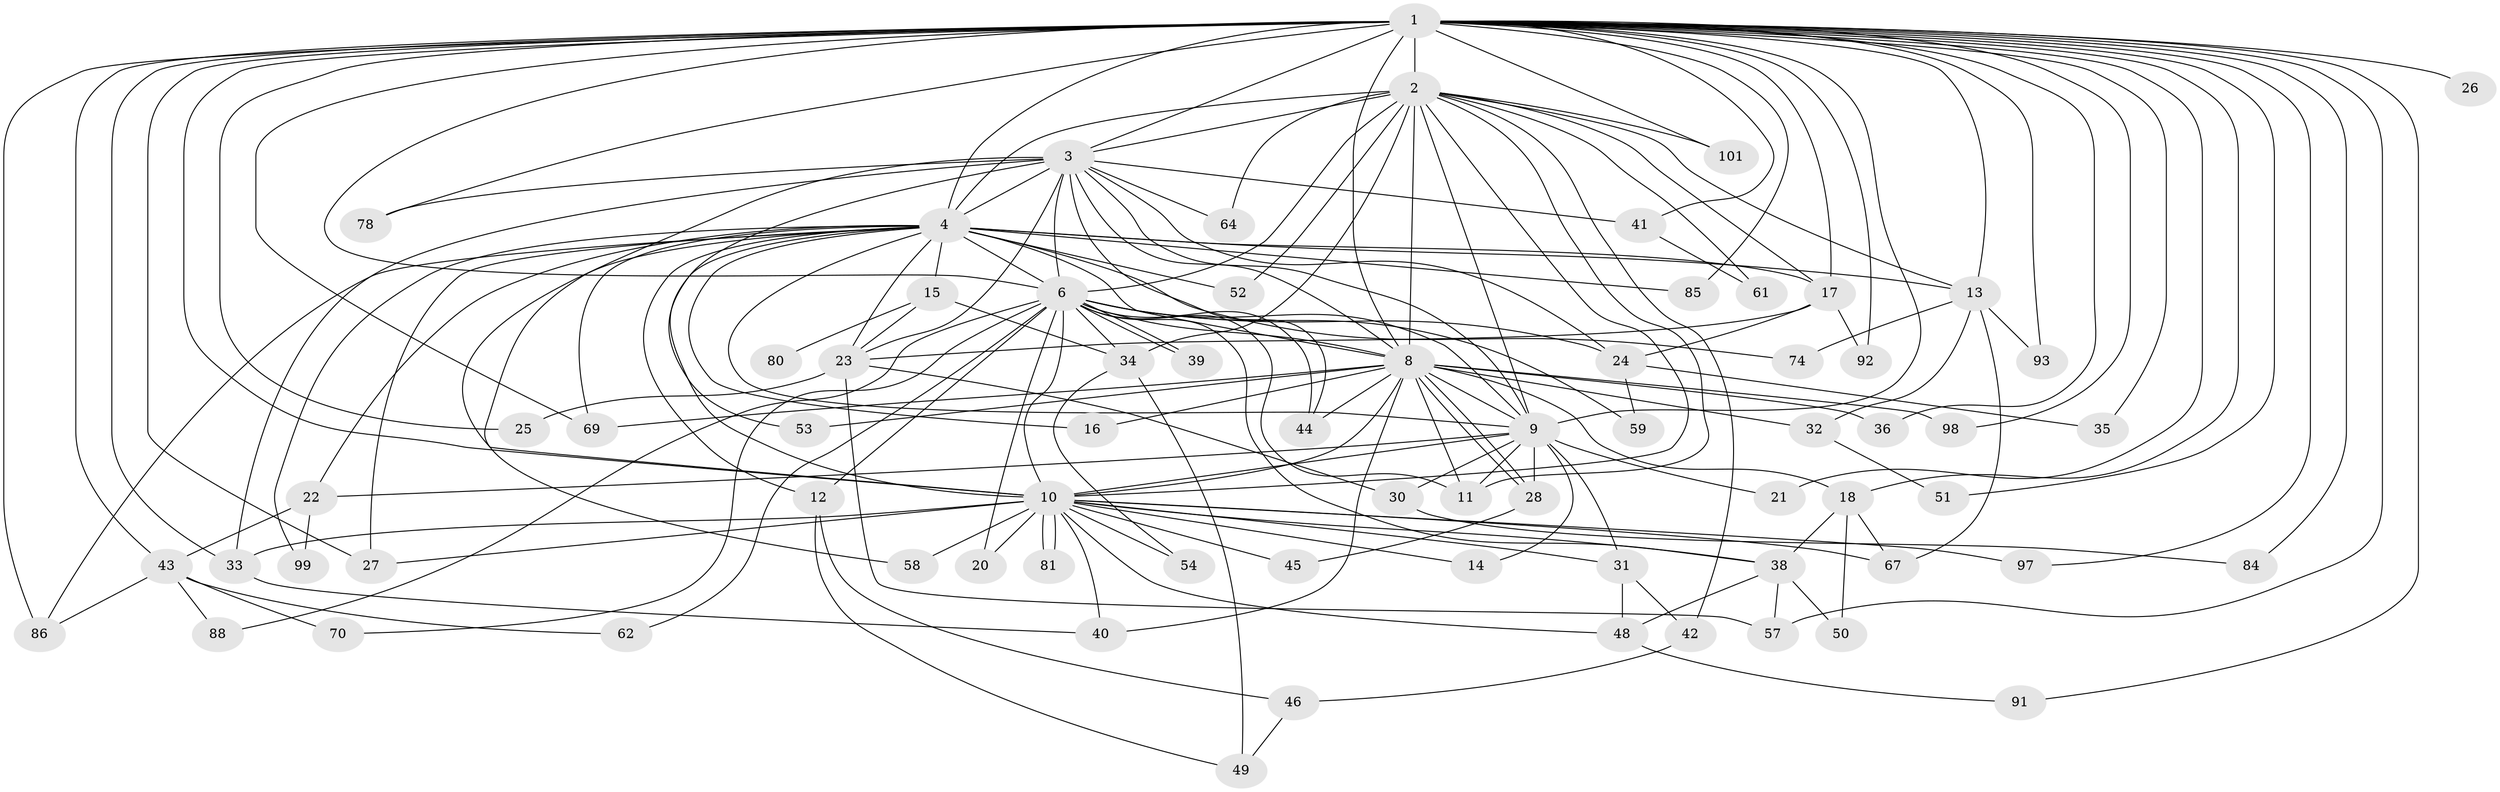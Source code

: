 // original degree distribution, {22: 0.009900990099009901, 19: 0.009900990099009901, 17: 0.009900990099009901, 20: 0.009900990099009901, 14: 0.009900990099009901, 23: 0.009900990099009901, 26: 0.019801980198019802, 21: 0.009900990099009901, 16: 0.009900990099009901, 4: 0.07920792079207921, 7: 0.0297029702970297, 2: 0.5445544554455446, 5: 0.0297029702970297, 3: 0.19801980198019803, 6: 0.019801980198019802}
// Generated by graph-tools (version 1.1) at 2025/10/02/27/25 16:10:57]
// undirected, 72 vertices, 173 edges
graph export_dot {
graph [start="1"]
  node [color=gray90,style=filled];
  1 [super="+7"];
  2 [super="+82"];
  3 [super="+37"];
  4 [super="+5"];
  6 [super="+56"];
  8 [super="+29"];
  9 [super="+55"];
  10 [super="+79"];
  11;
  12;
  13 [super="+90"];
  14;
  15 [super="+77"];
  16;
  17 [super="+19"];
  18;
  20;
  21;
  22 [super="+71"];
  23 [super="+72"];
  24 [super="+66"];
  25 [super="+60"];
  26;
  27 [super="+47"];
  28 [super="+89"];
  30;
  31;
  32;
  33 [super="+100"];
  34 [super="+75"];
  35;
  36;
  38 [super="+94"];
  39;
  40 [super="+83"];
  41;
  42;
  43 [super="+68"];
  44 [super="+65"];
  45;
  46;
  48 [super="+63"];
  49 [super="+73"];
  50;
  51;
  52;
  53;
  54;
  57 [super="+96"];
  58;
  59;
  61;
  62;
  64;
  67 [super="+95"];
  69 [super="+76"];
  70;
  74;
  78;
  80;
  81;
  84;
  85;
  86 [super="+87"];
  88;
  91;
  92;
  93;
  97;
  98;
  99;
  101;
  1 -- 2 [weight=2];
  1 -- 3 [weight=2];
  1 -- 4 [weight=4];
  1 -- 6 [weight=2];
  1 -- 8 [weight=2];
  1 -- 9 [weight=2];
  1 -- 10 [weight=3];
  1 -- 13;
  1 -- 25 [weight=2];
  1 -- 26 [weight=2];
  1 -- 33;
  1 -- 36;
  1 -- 41;
  1 -- 51;
  1 -- 69;
  1 -- 85;
  1 -- 91;
  1 -- 98;
  1 -- 78;
  1 -- 17;
  1 -- 18;
  1 -- 84;
  1 -- 21;
  1 -- 27;
  1 -- 92;
  1 -- 93;
  1 -- 97;
  1 -- 35;
  1 -- 101;
  1 -- 43 [weight=2];
  1 -- 57;
  1 -- 86;
  2 -- 3;
  2 -- 4 [weight=2];
  2 -- 6;
  2 -- 8;
  2 -- 9;
  2 -- 10;
  2 -- 11;
  2 -- 17;
  2 -- 34 [weight=2];
  2 -- 42;
  2 -- 52;
  2 -- 61;
  2 -- 64;
  2 -- 101;
  2 -- 13;
  3 -- 4 [weight=2];
  3 -- 6;
  3 -- 8;
  3 -- 9;
  3 -- 10;
  3 -- 24;
  3 -- 41;
  3 -- 53;
  3 -- 64;
  3 -- 78;
  3 -- 23;
  3 -- 33;
  3 -- 44;
  4 -- 6 [weight=2];
  4 -- 8 [weight=2];
  4 -- 9 [weight=2];
  4 -- 10 [weight=2];
  4 -- 12;
  4 -- 13;
  4 -- 15 [weight=2];
  4 -- 16;
  4 -- 22;
  4 -- 52;
  4 -- 69;
  4 -- 74;
  4 -- 85;
  4 -- 99;
  4 -- 86;
  4 -- 23;
  4 -- 58;
  4 -- 27;
  4 -- 17;
  6 -- 8 [weight=2];
  6 -- 9;
  6 -- 10;
  6 -- 12;
  6 -- 20;
  6 -- 24;
  6 -- 38;
  6 -- 39;
  6 -- 39;
  6 -- 44;
  6 -- 59;
  6 -- 62;
  6 -- 70;
  6 -- 88;
  6 -- 11;
  6 -- 34;
  8 -- 9;
  8 -- 10;
  8 -- 11;
  8 -- 16;
  8 -- 18;
  8 -- 28;
  8 -- 28;
  8 -- 32;
  8 -- 36;
  8 -- 40;
  8 -- 53;
  8 -- 98;
  8 -- 44;
  8 -- 69;
  9 -- 10;
  9 -- 14;
  9 -- 21;
  9 -- 22;
  9 -- 30;
  9 -- 31;
  9 -- 28;
  9 -- 11;
  10 -- 14;
  10 -- 20;
  10 -- 31;
  10 -- 33;
  10 -- 40 [weight=2];
  10 -- 45;
  10 -- 54;
  10 -- 58;
  10 -- 81;
  10 -- 81;
  10 -- 97;
  10 -- 38;
  10 -- 67;
  10 -- 48;
  10 -- 27;
  12 -- 46;
  12 -- 49;
  13 -- 32;
  13 -- 67;
  13 -- 74;
  13 -- 93;
  15 -- 34;
  15 -- 80 [weight=2];
  15 -- 23;
  17 -- 23;
  17 -- 24;
  17 -- 92;
  18 -- 38;
  18 -- 50;
  18 -- 67;
  22 -- 99;
  22 -- 43;
  23 -- 25;
  23 -- 30;
  23 -- 57;
  24 -- 35;
  24 -- 59;
  28 -- 45;
  30 -- 84;
  31 -- 42;
  31 -- 48;
  32 -- 51;
  33 -- 40;
  34 -- 49;
  34 -- 54;
  38 -- 48;
  38 -- 50;
  38 -- 57;
  41 -- 61;
  42 -- 46;
  43 -- 62;
  43 -- 86;
  43 -- 88;
  43 -- 70;
  46 -- 49;
  48 -- 91;
}
